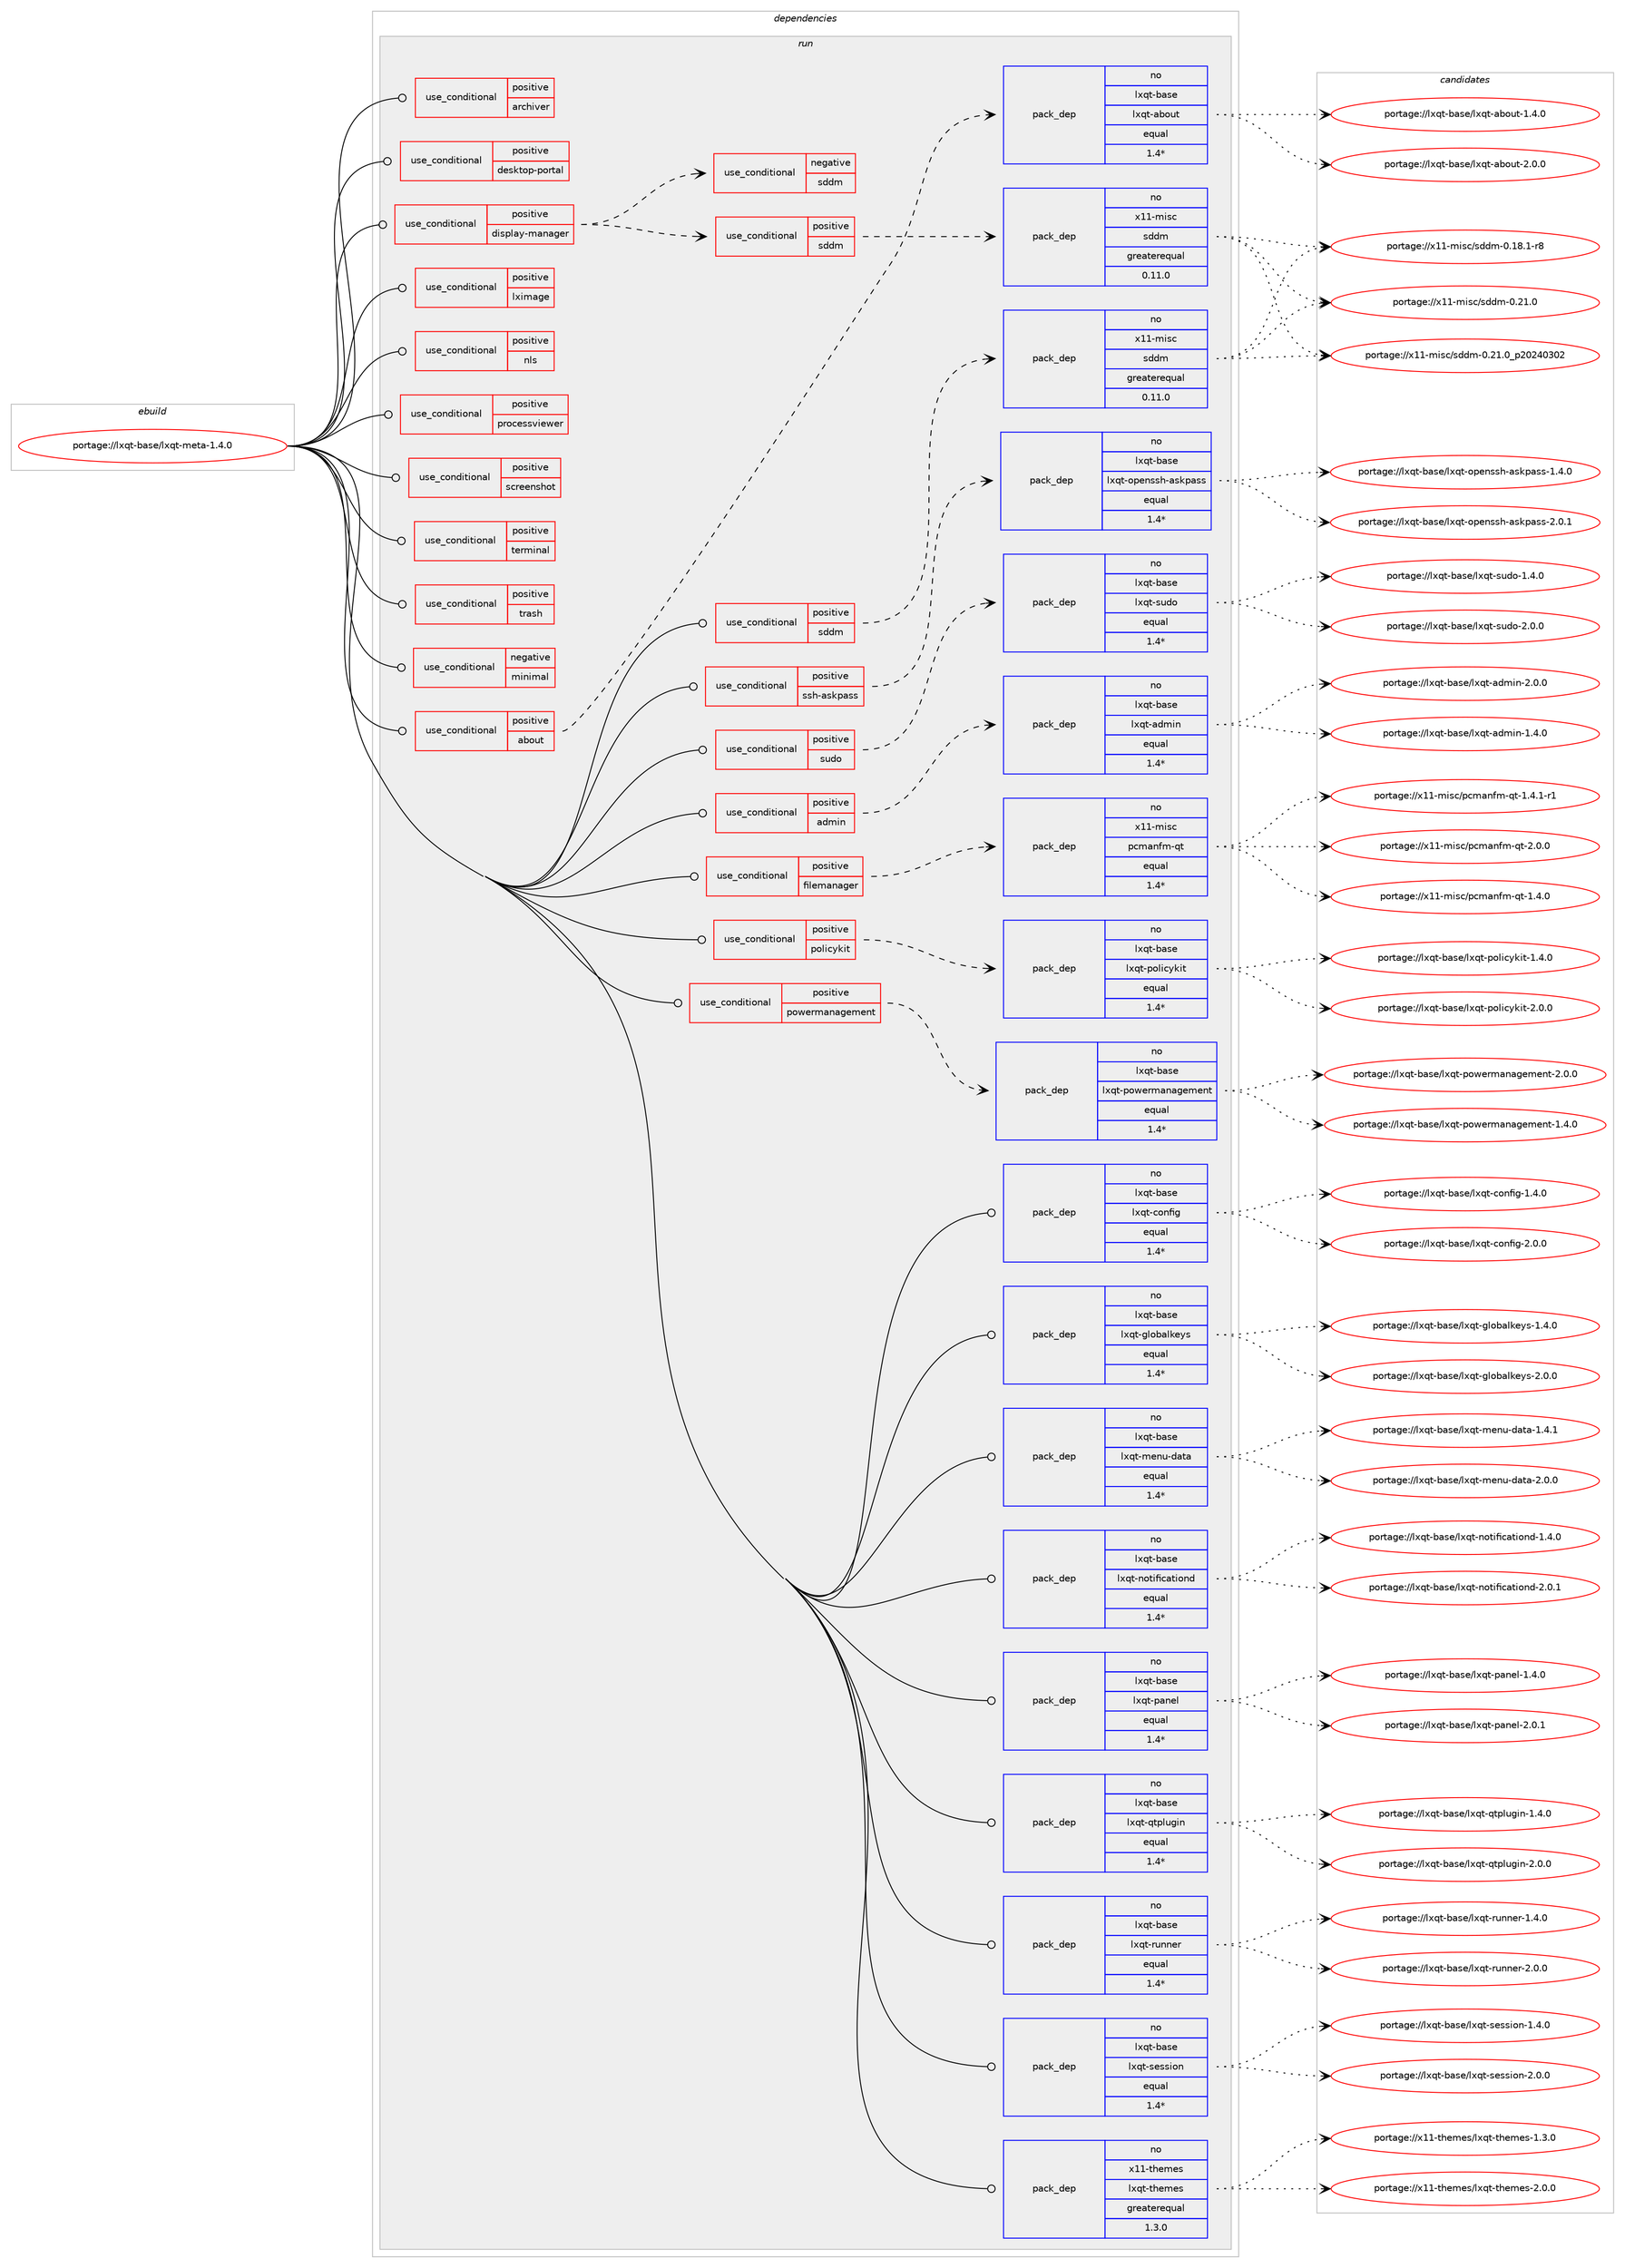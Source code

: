 digraph prolog {

# *************
# Graph options
# *************

newrank=true;
concentrate=true;
compound=true;
graph [rankdir=LR,fontname=Helvetica,fontsize=10,ranksep=1.5];#, ranksep=2.5, nodesep=0.2];
edge  [arrowhead=vee];
node  [fontname=Helvetica,fontsize=10];

# **********
# The ebuild
# **********

subgraph cluster_leftcol {
color=gray;
rank=same;
label=<<i>ebuild</i>>;
id [label="portage://lxqt-base/lxqt-meta-1.4.0", color=red, width=4, href="../lxqt-base/lxqt-meta-1.4.0.svg"];
}

# ****************
# The dependencies
# ****************

subgraph cluster_midcol {
color=gray;
label=<<i>dependencies</i>>;
subgraph cluster_compile {
fillcolor="#eeeeee";
style=filled;
label=<<i>compile</i>>;
}
subgraph cluster_compileandrun {
fillcolor="#eeeeee";
style=filled;
label=<<i>compile and run</i>>;
}
subgraph cluster_run {
fillcolor="#eeeeee";
style=filled;
label=<<i>run</i>>;
subgraph cond67218 {
dependency143971 [label=<<TABLE BORDER="0" CELLBORDER="1" CELLSPACING="0" CELLPADDING="4"><TR><TD ROWSPAN="3" CELLPADDING="10">use_conditional</TD></TR><TR><TD>negative</TD></TR><TR><TD>minimal</TD></TR></TABLE>>, shape=none, color=red];
# *** BEGIN UNKNOWN DEPENDENCY TYPE (TODO) ***
# dependency143971 -> package_dependency(portage://lxqt-base/lxqt-meta-1.4.0,run,no,x11-wm,openbox,none,[,,],[],[])
# *** END UNKNOWN DEPENDENCY TYPE (TODO) ***

# *** BEGIN UNKNOWN DEPENDENCY TYPE (TODO) ***
# dependency143971 -> package_dependency(portage://lxqt-base/lxqt-meta-1.4.0,run,no,x11-misc,obconf-qt,none,[,,],[],[])
# *** END UNKNOWN DEPENDENCY TYPE (TODO) ***

}
id:e -> dependency143971:w [weight=20,style="solid",arrowhead="odot"];
subgraph cond67219 {
dependency143972 [label=<<TABLE BORDER="0" CELLBORDER="1" CELLSPACING="0" CELLPADDING="4"><TR><TD ROWSPAN="3" CELLPADDING="10">use_conditional</TD></TR><TR><TD>positive</TD></TR><TR><TD>about</TD></TR></TABLE>>, shape=none, color=red];
subgraph pack74581 {
dependency143973 [label=<<TABLE BORDER="0" CELLBORDER="1" CELLSPACING="0" CELLPADDING="4" WIDTH="220"><TR><TD ROWSPAN="6" CELLPADDING="30">pack_dep</TD></TR><TR><TD WIDTH="110">no</TD></TR><TR><TD>lxqt-base</TD></TR><TR><TD>lxqt-about</TD></TR><TR><TD>equal</TD></TR><TR><TD>1.4*</TD></TR></TABLE>>, shape=none, color=blue];
}
dependency143972:e -> dependency143973:w [weight=20,style="dashed",arrowhead="vee"];
}
id:e -> dependency143972:w [weight=20,style="solid",arrowhead="odot"];
subgraph cond67220 {
dependency143974 [label=<<TABLE BORDER="0" CELLBORDER="1" CELLSPACING="0" CELLPADDING="4"><TR><TD ROWSPAN="3" CELLPADDING="10">use_conditional</TD></TR><TR><TD>positive</TD></TR><TR><TD>admin</TD></TR></TABLE>>, shape=none, color=red];
subgraph pack74582 {
dependency143975 [label=<<TABLE BORDER="0" CELLBORDER="1" CELLSPACING="0" CELLPADDING="4" WIDTH="220"><TR><TD ROWSPAN="6" CELLPADDING="30">pack_dep</TD></TR><TR><TD WIDTH="110">no</TD></TR><TR><TD>lxqt-base</TD></TR><TR><TD>lxqt-admin</TD></TR><TR><TD>equal</TD></TR><TR><TD>1.4*</TD></TR></TABLE>>, shape=none, color=blue];
}
dependency143974:e -> dependency143975:w [weight=20,style="dashed",arrowhead="vee"];
}
id:e -> dependency143974:w [weight=20,style="solid",arrowhead="odot"];
subgraph cond67221 {
dependency143976 [label=<<TABLE BORDER="0" CELLBORDER="1" CELLSPACING="0" CELLPADDING="4"><TR><TD ROWSPAN="3" CELLPADDING="10">use_conditional</TD></TR><TR><TD>positive</TD></TR><TR><TD>archiver</TD></TR></TABLE>>, shape=none, color=red];
# *** BEGIN UNKNOWN DEPENDENCY TYPE (TODO) ***
# dependency143976 -> package_dependency(portage://lxqt-base/lxqt-meta-1.4.0,run,no,app-arch,lxqt-archiver,none,[,,],[],[])
# *** END UNKNOWN DEPENDENCY TYPE (TODO) ***

}
id:e -> dependency143976:w [weight=20,style="solid",arrowhead="odot"];
subgraph cond67222 {
dependency143977 [label=<<TABLE BORDER="0" CELLBORDER="1" CELLSPACING="0" CELLPADDING="4"><TR><TD ROWSPAN="3" CELLPADDING="10">use_conditional</TD></TR><TR><TD>positive</TD></TR><TR><TD>desktop-portal</TD></TR></TABLE>>, shape=none, color=red];
# *** BEGIN UNKNOWN DEPENDENCY TYPE (TODO) ***
# dependency143977 -> package_dependency(portage://lxqt-base/lxqt-meta-1.4.0,run,no,gui-libs,xdg-desktop-portal-lxqt,none,[,,],[],[])
# *** END UNKNOWN DEPENDENCY TYPE (TODO) ***

}
id:e -> dependency143977:w [weight=20,style="solid",arrowhead="odot"];
subgraph cond67223 {
dependency143978 [label=<<TABLE BORDER="0" CELLBORDER="1" CELLSPACING="0" CELLPADDING="4"><TR><TD ROWSPAN="3" CELLPADDING="10">use_conditional</TD></TR><TR><TD>positive</TD></TR><TR><TD>display-manager</TD></TR></TABLE>>, shape=none, color=red];
subgraph cond67224 {
dependency143979 [label=<<TABLE BORDER="0" CELLBORDER="1" CELLSPACING="0" CELLPADDING="4"><TR><TD ROWSPAN="3" CELLPADDING="10">use_conditional</TD></TR><TR><TD>positive</TD></TR><TR><TD>sddm</TD></TR></TABLE>>, shape=none, color=red];
subgraph pack74583 {
dependency143980 [label=<<TABLE BORDER="0" CELLBORDER="1" CELLSPACING="0" CELLPADDING="4" WIDTH="220"><TR><TD ROWSPAN="6" CELLPADDING="30">pack_dep</TD></TR><TR><TD WIDTH="110">no</TD></TR><TR><TD>x11-misc</TD></TR><TR><TD>sddm</TD></TR><TR><TD>greaterequal</TD></TR><TR><TD>0.11.0</TD></TR></TABLE>>, shape=none, color=blue];
}
dependency143979:e -> dependency143980:w [weight=20,style="dashed",arrowhead="vee"];
}
dependency143978:e -> dependency143979:w [weight=20,style="dashed",arrowhead="vee"];
subgraph cond67225 {
dependency143981 [label=<<TABLE BORDER="0" CELLBORDER="1" CELLSPACING="0" CELLPADDING="4"><TR><TD ROWSPAN="3" CELLPADDING="10">use_conditional</TD></TR><TR><TD>negative</TD></TR><TR><TD>sddm</TD></TR></TABLE>>, shape=none, color=red];
# *** BEGIN UNKNOWN DEPENDENCY TYPE (TODO) ***
# dependency143981 -> package_dependency(portage://lxqt-base/lxqt-meta-1.4.0,run,no,x11-misc,lightdm,none,[,,],[],[])
# *** END UNKNOWN DEPENDENCY TYPE (TODO) ***

}
dependency143978:e -> dependency143981:w [weight=20,style="dashed",arrowhead="vee"];
}
id:e -> dependency143978:w [weight=20,style="solid",arrowhead="odot"];
subgraph cond67226 {
dependency143982 [label=<<TABLE BORDER="0" CELLBORDER="1" CELLSPACING="0" CELLPADDING="4"><TR><TD ROWSPAN="3" CELLPADDING="10">use_conditional</TD></TR><TR><TD>positive</TD></TR><TR><TD>filemanager</TD></TR></TABLE>>, shape=none, color=red];
subgraph pack74584 {
dependency143983 [label=<<TABLE BORDER="0" CELLBORDER="1" CELLSPACING="0" CELLPADDING="4" WIDTH="220"><TR><TD ROWSPAN="6" CELLPADDING="30">pack_dep</TD></TR><TR><TD WIDTH="110">no</TD></TR><TR><TD>x11-misc</TD></TR><TR><TD>pcmanfm-qt</TD></TR><TR><TD>equal</TD></TR><TR><TD>1.4*</TD></TR></TABLE>>, shape=none, color=blue];
}
dependency143982:e -> dependency143983:w [weight=20,style="dashed",arrowhead="vee"];
}
id:e -> dependency143982:w [weight=20,style="solid",arrowhead="odot"];
subgraph cond67227 {
dependency143984 [label=<<TABLE BORDER="0" CELLBORDER="1" CELLSPACING="0" CELLPADDING="4"><TR><TD ROWSPAN="3" CELLPADDING="10">use_conditional</TD></TR><TR><TD>positive</TD></TR><TR><TD>lximage</TD></TR></TABLE>>, shape=none, color=red];
# *** BEGIN UNKNOWN DEPENDENCY TYPE (TODO) ***
# dependency143984 -> package_dependency(portage://lxqt-base/lxqt-meta-1.4.0,run,no,media-gfx,lximage-qt,none,[,,],[],[])
# *** END UNKNOWN DEPENDENCY TYPE (TODO) ***

}
id:e -> dependency143984:w [weight=20,style="solid",arrowhead="odot"];
subgraph cond67228 {
dependency143985 [label=<<TABLE BORDER="0" CELLBORDER="1" CELLSPACING="0" CELLPADDING="4"><TR><TD ROWSPAN="3" CELLPADDING="10">use_conditional</TD></TR><TR><TD>positive</TD></TR><TR><TD>nls</TD></TR></TABLE>>, shape=none, color=red];
# *** BEGIN UNKNOWN DEPENDENCY TYPE (TODO) ***
# dependency143985 -> package_dependency(portage://lxqt-base/lxqt-meta-1.4.0,run,no,dev-qt,qttranslations,none,[,,],[slot(5)],[])
# *** END UNKNOWN DEPENDENCY TYPE (TODO) ***

}
id:e -> dependency143985:w [weight=20,style="solid",arrowhead="odot"];
subgraph cond67229 {
dependency143986 [label=<<TABLE BORDER="0" CELLBORDER="1" CELLSPACING="0" CELLPADDING="4"><TR><TD ROWSPAN="3" CELLPADDING="10">use_conditional</TD></TR><TR><TD>positive</TD></TR><TR><TD>policykit</TD></TR></TABLE>>, shape=none, color=red];
subgraph pack74585 {
dependency143987 [label=<<TABLE BORDER="0" CELLBORDER="1" CELLSPACING="0" CELLPADDING="4" WIDTH="220"><TR><TD ROWSPAN="6" CELLPADDING="30">pack_dep</TD></TR><TR><TD WIDTH="110">no</TD></TR><TR><TD>lxqt-base</TD></TR><TR><TD>lxqt-policykit</TD></TR><TR><TD>equal</TD></TR><TR><TD>1.4*</TD></TR></TABLE>>, shape=none, color=blue];
}
dependency143986:e -> dependency143987:w [weight=20,style="dashed",arrowhead="vee"];
}
id:e -> dependency143986:w [weight=20,style="solid",arrowhead="odot"];
subgraph cond67230 {
dependency143988 [label=<<TABLE BORDER="0" CELLBORDER="1" CELLSPACING="0" CELLPADDING="4"><TR><TD ROWSPAN="3" CELLPADDING="10">use_conditional</TD></TR><TR><TD>positive</TD></TR><TR><TD>powermanagement</TD></TR></TABLE>>, shape=none, color=red];
subgraph pack74586 {
dependency143989 [label=<<TABLE BORDER="0" CELLBORDER="1" CELLSPACING="0" CELLPADDING="4" WIDTH="220"><TR><TD ROWSPAN="6" CELLPADDING="30">pack_dep</TD></TR><TR><TD WIDTH="110">no</TD></TR><TR><TD>lxqt-base</TD></TR><TR><TD>lxqt-powermanagement</TD></TR><TR><TD>equal</TD></TR><TR><TD>1.4*</TD></TR></TABLE>>, shape=none, color=blue];
}
dependency143988:e -> dependency143989:w [weight=20,style="dashed",arrowhead="vee"];
}
id:e -> dependency143988:w [weight=20,style="solid",arrowhead="odot"];
subgraph cond67231 {
dependency143990 [label=<<TABLE BORDER="0" CELLBORDER="1" CELLSPACING="0" CELLPADDING="4"><TR><TD ROWSPAN="3" CELLPADDING="10">use_conditional</TD></TR><TR><TD>positive</TD></TR><TR><TD>processviewer</TD></TR></TABLE>>, shape=none, color=red];
# *** BEGIN UNKNOWN DEPENDENCY TYPE (TODO) ***
# dependency143990 -> package_dependency(portage://lxqt-base/lxqt-meta-1.4.0,run,no,x11-misc,qps,none,[,,],[slot(0)],[])
# *** END UNKNOWN DEPENDENCY TYPE (TODO) ***

}
id:e -> dependency143990:w [weight=20,style="solid",arrowhead="odot"];
subgraph cond67232 {
dependency143991 [label=<<TABLE BORDER="0" CELLBORDER="1" CELLSPACING="0" CELLPADDING="4"><TR><TD ROWSPAN="3" CELLPADDING="10">use_conditional</TD></TR><TR><TD>positive</TD></TR><TR><TD>screenshot</TD></TR></TABLE>>, shape=none, color=red];
# *** BEGIN UNKNOWN DEPENDENCY TYPE (TODO) ***
# dependency143991 -> package_dependency(portage://lxqt-base/lxqt-meta-1.4.0,run,no,x11-misc,screengrab,none,[,,],[slot(0)],[])
# *** END UNKNOWN DEPENDENCY TYPE (TODO) ***

}
id:e -> dependency143991:w [weight=20,style="solid",arrowhead="odot"];
subgraph cond67233 {
dependency143992 [label=<<TABLE BORDER="0" CELLBORDER="1" CELLSPACING="0" CELLPADDING="4"><TR><TD ROWSPAN="3" CELLPADDING="10">use_conditional</TD></TR><TR><TD>positive</TD></TR><TR><TD>sddm</TD></TR></TABLE>>, shape=none, color=red];
subgraph pack74587 {
dependency143993 [label=<<TABLE BORDER="0" CELLBORDER="1" CELLSPACING="0" CELLPADDING="4" WIDTH="220"><TR><TD ROWSPAN="6" CELLPADDING="30">pack_dep</TD></TR><TR><TD WIDTH="110">no</TD></TR><TR><TD>x11-misc</TD></TR><TR><TD>sddm</TD></TR><TR><TD>greaterequal</TD></TR><TR><TD>0.11.0</TD></TR></TABLE>>, shape=none, color=blue];
}
dependency143992:e -> dependency143993:w [weight=20,style="dashed",arrowhead="vee"];
}
id:e -> dependency143992:w [weight=20,style="solid",arrowhead="odot"];
subgraph cond67234 {
dependency143994 [label=<<TABLE BORDER="0" CELLBORDER="1" CELLSPACING="0" CELLPADDING="4"><TR><TD ROWSPAN="3" CELLPADDING="10">use_conditional</TD></TR><TR><TD>positive</TD></TR><TR><TD>ssh-askpass</TD></TR></TABLE>>, shape=none, color=red];
subgraph pack74588 {
dependency143995 [label=<<TABLE BORDER="0" CELLBORDER="1" CELLSPACING="0" CELLPADDING="4" WIDTH="220"><TR><TD ROWSPAN="6" CELLPADDING="30">pack_dep</TD></TR><TR><TD WIDTH="110">no</TD></TR><TR><TD>lxqt-base</TD></TR><TR><TD>lxqt-openssh-askpass</TD></TR><TR><TD>equal</TD></TR><TR><TD>1.4*</TD></TR></TABLE>>, shape=none, color=blue];
}
dependency143994:e -> dependency143995:w [weight=20,style="dashed",arrowhead="vee"];
}
id:e -> dependency143994:w [weight=20,style="solid",arrowhead="odot"];
subgraph cond67235 {
dependency143996 [label=<<TABLE BORDER="0" CELLBORDER="1" CELLSPACING="0" CELLPADDING="4"><TR><TD ROWSPAN="3" CELLPADDING="10">use_conditional</TD></TR><TR><TD>positive</TD></TR><TR><TD>sudo</TD></TR></TABLE>>, shape=none, color=red];
subgraph pack74589 {
dependency143997 [label=<<TABLE BORDER="0" CELLBORDER="1" CELLSPACING="0" CELLPADDING="4" WIDTH="220"><TR><TD ROWSPAN="6" CELLPADDING="30">pack_dep</TD></TR><TR><TD WIDTH="110">no</TD></TR><TR><TD>lxqt-base</TD></TR><TR><TD>lxqt-sudo</TD></TR><TR><TD>equal</TD></TR><TR><TD>1.4*</TD></TR></TABLE>>, shape=none, color=blue];
}
dependency143996:e -> dependency143997:w [weight=20,style="dashed",arrowhead="vee"];
}
id:e -> dependency143996:w [weight=20,style="solid",arrowhead="odot"];
subgraph cond67236 {
dependency143998 [label=<<TABLE BORDER="0" CELLBORDER="1" CELLSPACING="0" CELLPADDING="4"><TR><TD ROWSPAN="3" CELLPADDING="10">use_conditional</TD></TR><TR><TD>positive</TD></TR><TR><TD>terminal</TD></TR></TABLE>>, shape=none, color=red];
# *** BEGIN UNKNOWN DEPENDENCY TYPE (TODO) ***
# dependency143998 -> package_dependency(portage://lxqt-base/lxqt-meta-1.4.0,run,no,x11-terms,qterminal,none,[,,],[slot(0)],[])
# *** END UNKNOWN DEPENDENCY TYPE (TODO) ***

}
id:e -> dependency143998:w [weight=20,style="solid",arrowhead="odot"];
subgraph cond67237 {
dependency143999 [label=<<TABLE BORDER="0" CELLBORDER="1" CELLSPACING="0" CELLPADDING="4"><TR><TD ROWSPAN="3" CELLPADDING="10">use_conditional</TD></TR><TR><TD>positive</TD></TR><TR><TD>trash</TD></TR></TABLE>>, shape=none, color=red];
# *** BEGIN UNKNOWN DEPENDENCY TYPE (TODO) ***
# dependency143999 -> package_dependency(portage://lxqt-base/lxqt-meta-1.4.0,run,no,gnome-base,gvfs,none,[,,],[],[])
# *** END UNKNOWN DEPENDENCY TYPE (TODO) ***

}
id:e -> dependency143999:w [weight=20,style="solid",arrowhead="odot"];
# *** BEGIN UNKNOWN DEPENDENCY TYPE (TODO) ***
# id -> package_dependency(portage://lxqt-base/lxqt-meta-1.4.0,run,no,kde-frameworks,oxygen-icons,none,[,,],[],[])
# *** END UNKNOWN DEPENDENCY TYPE (TODO) ***

subgraph pack74590 {
dependency144000 [label=<<TABLE BORDER="0" CELLBORDER="1" CELLSPACING="0" CELLPADDING="4" WIDTH="220"><TR><TD ROWSPAN="6" CELLPADDING="30">pack_dep</TD></TR><TR><TD WIDTH="110">no</TD></TR><TR><TD>lxqt-base</TD></TR><TR><TD>lxqt-config</TD></TR><TR><TD>equal</TD></TR><TR><TD>1.4*</TD></TR></TABLE>>, shape=none, color=blue];
}
id:e -> dependency144000:w [weight=20,style="solid",arrowhead="odot"];
subgraph pack74591 {
dependency144001 [label=<<TABLE BORDER="0" CELLBORDER="1" CELLSPACING="0" CELLPADDING="4" WIDTH="220"><TR><TD ROWSPAN="6" CELLPADDING="30">pack_dep</TD></TR><TR><TD WIDTH="110">no</TD></TR><TR><TD>lxqt-base</TD></TR><TR><TD>lxqt-globalkeys</TD></TR><TR><TD>equal</TD></TR><TR><TD>1.4*</TD></TR></TABLE>>, shape=none, color=blue];
}
id:e -> dependency144001:w [weight=20,style="solid",arrowhead="odot"];
subgraph pack74592 {
dependency144002 [label=<<TABLE BORDER="0" CELLBORDER="1" CELLSPACING="0" CELLPADDING="4" WIDTH="220"><TR><TD ROWSPAN="6" CELLPADDING="30">pack_dep</TD></TR><TR><TD WIDTH="110">no</TD></TR><TR><TD>lxqt-base</TD></TR><TR><TD>lxqt-menu-data</TD></TR><TR><TD>equal</TD></TR><TR><TD>1.4*</TD></TR></TABLE>>, shape=none, color=blue];
}
id:e -> dependency144002:w [weight=20,style="solid",arrowhead="odot"];
subgraph pack74593 {
dependency144003 [label=<<TABLE BORDER="0" CELLBORDER="1" CELLSPACING="0" CELLPADDING="4" WIDTH="220"><TR><TD ROWSPAN="6" CELLPADDING="30">pack_dep</TD></TR><TR><TD WIDTH="110">no</TD></TR><TR><TD>lxqt-base</TD></TR><TR><TD>lxqt-notificationd</TD></TR><TR><TD>equal</TD></TR><TR><TD>1.4*</TD></TR></TABLE>>, shape=none, color=blue];
}
id:e -> dependency144003:w [weight=20,style="solid",arrowhead="odot"];
subgraph pack74594 {
dependency144004 [label=<<TABLE BORDER="0" CELLBORDER="1" CELLSPACING="0" CELLPADDING="4" WIDTH="220"><TR><TD ROWSPAN="6" CELLPADDING="30">pack_dep</TD></TR><TR><TD WIDTH="110">no</TD></TR><TR><TD>lxqt-base</TD></TR><TR><TD>lxqt-panel</TD></TR><TR><TD>equal</TD></TR><TR><TD>1.4*</TD></TR></TABLE>>, shape=none, color=blue];
}
id:e -> dependency144004:w [weight=20,style="solid",arrowhead="odot"];
subgraph pack74595 {
dependency144005 [label=<<TABLE BORDER="0" CELLBORDER="1" CELLSPACING="0" CELLPADDING="4" WIDTH="220"><TR><TD ROWSPAN="6" CELLPADDING="30">pack_dep</TD></TR><TR><TD WIDTH="110">no</TD></TR><TR><TD>lxqt-base</TD></TR><TR><TD>lxqt-qtplugin</TD></TR><TR><TD>equal</TD></TR><TR><TD>1.4*</TD></TR></TABLE>>, shape=none, color=blue];
}
id:e -> dependency144005:w [weight=20,style="solid",arrowhead="odot"];
subgraph pack74596 {
dependency144006 [label=<<TABLE BORDER="0" CELLBORDER="1" CELLSPACING="0" CELLPADDING="4" WIDTH="220"><TR><TD ROWSPAN="6" CELLPADDING="30">pack_dep</TD></TR><TR><TD WIDTH="110">no</TD></TR><TR><TD>lxqt-base</TD></TR><TR><TD>lxqt-runner</TD></TR><TR><TD>equal</TD></TR><TR><TD>1.4*</TD></TR></TABLE>>, shape=none, color=blue];
}
id:e -> dependency144006:w [weight=20,style="solid",arrowhead="odot"];
subgraph pack74597 {
dependency144007 [label=<<TABLE BORDER="0" CELLBORDER="1" CELLSPACING="0" CELLPADDING="4" WIDTH="220"><TR><TD ROWSPAN="6" CELLPADDING="30">pack_dep</TD></TR><TR><TD WIDTH="110">no</TD></TR><TR><TD>lxqt-base</TD></TR><TR><TD>lxqt-session</TD></TR><TR><TD>equal</TD></TR><TR><TD>1.4*</TD></TR></TABLE>>, shape=none, color=blue];
}
id:e -> dependency144007:w [weight=20,style="solid",arrowhead="odot"];
# *** BEGIN UNKNOWN DEPENDENCY TYPE (TODO) ***
# id -> package_dependency(portage://lxqt-base/lxqt-meta-1.4.0,run,no,virtual,ttf-fonts,none,[,,],[],[])
# *** END UNKNOWN DEPENDENCY TYPE (TODO) ***

# *** BEGIN UNKNOWN DEPENDENCY TYPE (TODO) ***
# id -> package_dependency(portage://lxqt-base/lxqt-meta-1.4.0,run,no,x11-terms,xterm,none,[,,],[],[])
# *** END UNKNOWN DEPENDENCY TYPE (TODO) ***

subgraph pack74598 {
dependency144008 [label=<<TABLE BORDER="0" CELLBORDER="1" CELLSPACING="0" CELLPADDING="4" WIDTH="220"><TR><TD ROWSPAN="6" CELLPADDING="30">pack_dep</TD></TR><TR><TD WIDTH="110">no</TD></TR><TR><TD>x11-themes</TD></TR><TR><TD>lxqt-themes</TD></TR><TR><TD>greaterequal</TD></TR><TR><TD>1.3.0</TD></TR></TABLE>>, shape=none, color=blue];
}
id:e -> dependency144008:w [weight=20,style="solid",arrowhead="odot"];
}
}

# **************
# The candidates
# **************

subgraph cluster_choices {
rank=same;
color=gray;
label=<<i>candidates</i>>;

subgraph choice74581 {
color=black;
nodesep=1;
choice10812011311645989711510147108120113116459798111117116454946524648 [label="portage://lxqt-base/lxqt-about-1.4.0", color=red, width=4,href="../lxqt-base/lxqt-about-1.4.0.svg"];
choice10812011311645989711510147108120113116459798111117116455046484648 [label="portage://lxqt-base/lxqt-about-2.0.0", color=red, width=4,href="../lxqt-base/lxqt-about-2.0.0.svg"];
dependency143973:e -> choice10812011311645989711510147108120113116459798111117116454946524648:w [style=dotted,weight="100"];
dependency143973:e -> choice10812011311645989711510147108120113116459798111117116455046484648:w [style=dotted,weight="100"];
}
subgraph choice74582 {
color=black;
nodesep=1;
choice108120113116459897115101471081201131164597100109105110454946524648 [label="portage://lxqt-base/lxqt-admin-1.4.0", color=red, width=4,href="../lxqt-base/lxqt-admin-1.4.0.svg"];
choice108120113116459897115101471081201131164597100109105110455046484648 [label="portage://lxqt-base/lxqt-admin-2.0.0", color=red, width=4,href="../lxqt-base/lxqt-admin-2.0.0.svg"];
dependency143975:e -> choice108120113116459897115101471081201131164597100109105110454946524648:w [style=dotted,weight="100"];
dependency143975:e -> choice108120113116459897115101471081201131164597100109105110455046484648:w [style=dotted,weight="100"];
}
subgraph choice74583 {
color=black;
nodesep=1;
choice1204949451091051159947115100100109454846495646494511456 [label="portage://x11-misc/sddm-0.18.1-r8", color=red, width=4,href="../x11-misc/sddm-0.18.1-r8.svg"];
choice120494945109105115994711510010010945484650494648 [label="portage://x11-misc/sddm-0.21.0", color=red, width=4,href="../x11-misc/sddm-0.21.0.svg"];
choice120494945109105115994711510010010945484650494648951125048505248514850 [label="portage://x11-misc/sddm-0.21.0_p20240302", color=red, width=4,href="../x11-misc/sddm-0.21.0_p20240302.svg"];
dependency143980:e -> choice1204949451091051159947115100100109454846495646494511456:w [style=dotted,weight="100"];
dependency143980:e -> choice120494945109105115994711510010010945484650494648:w [style=dotted,weight="100"];
dependency143980:e -> choice120494945109105115994711510010010945484650494648951125048505248514850:w [style=dotted,weight="100"];
}
subgraph choice74584 {
color=black;
nodesep=1;
choice1204949451091051159947112991099711010210945113116454946524648 [label="portage://x11-misc/pcmanfm-qt-1.4.0", color=red, width=4,href="../x11-misc/pcmanfm-qt-1.4.0.svg"];
choice12049494510910511599471129910997110102109451131164549465246494511449 [label="portage://x11-misc/pcmanfm-qt-1.4.1-r1", color=red, width=4,href="../x11-misc/pcmanfm-qt-1.4.1-r1.svg"];
choice1204949451091051159947112991099711010210945113116455046484648 [label="portage://x11-misc/pcmanfm-qt-2.0.0", color=red, width=4,href="../x11-misc/pcmanfm-qt-2.0.0.svg"];
dependency143983:e -> choice1204949451091051159947112991099711010210945113116454946524648:w [style=dotted,weight="100"];
dependency143983:e -> choice12049494510910511599471129910997110102109451131164549465246494511449:w [style=dotted,weight="100"];
dependency143983:e -> choice1204949451091051159947112991099711010210945113116455046484648:w [style=dotted,weight="100"];
}
subgraph choice74585 {
color=black;
nodesep=1;
choice108120113116459897115101471081201131164511211110810599121107105116454946524648 [label="portage://lxqt-base/lxqt-policykit-1.4.0", color=red, width=4,href="../lxqt-base/lxqt-policykit-1.4.0.svg"];
choice108120113116459897115101471081201131164511211110810599121107105116455046484648 [label="portage://lxqt-base/lxqt-policykit-2.0.0", color=red, width=4,href="../lxqt-base/lxqt-policykit-2.0.0.svg"];
dependency143987:e -> choice108120113116459897115101471081201131164511211110810599121107105116454946524648:w [style=dotted,weight="100"];
dependency143987:e -> choice108120113116459897115101471081201131164511211110810599121107105116455046484648:w [style=dotted,weight="100"];
}
subgraph choice74586 {
color=black;
nodesep=1;
choice10812011311645989711510147108120113116451121111191011141099711097103101109101110116454946524648 [label="portage://lxqt-base/lxqt-powermanagement-1.4.0", color=red, width=4,href="../lxqt-base/lxqt-powermanagement-1.4.0.svg"];
choice10812011311645989711510147108120113116451121111191011141099711097103101109101110116455046484648 [label="portage://lxqt-base/lxqt-powermanagement-2.0.0", color=red, width=4,href="../lxqt-base/lxqt-powermanagement-2.0.0.svg"];
dependency143989:e -> choice10812011311645989711510147108120113116451121111191011141099711097103101109101110116454946524648:w [style=dotted,weight="100"];
dependency143989:e -> choice10812011311645989711510147108120113116451121111191011141099711097103101109101110116455046484648:w [style=dotted,weight="100"];
}
subgraph choice74587 {
color=black;
nodesep=1;
choice1204949451091051159947115100100109454846495646494511456 [label="portage://x11-misc/sddm-0.18.1-r8", color=red, width=4,href="../x11-misc/sddm-0.18.1-r8.svg"];
choice120494945109105115994711510010010945484650494648 [label="portage://x11-misc/sddm-0.21.0", color=red, width=4,href="../x11-misc/sddm-0.21.0.svg"];
choice120494945109105115994711510010010945484650494648951125048505248514850 [label="portage://x11-misc/sddm-0.21.0_p20240302", color=red, width=4,href="../x11-misc/sddm-0.21.0_p20240302.svg"];
dependency143993:e -> choice1204949451091051159947115100100109454846495646494511456:w [style=dotted,weight="100"];
dependency143993:e -> choice120494945109105115994711510010010945484650494648:w [style=dotted,weight="100"];
dependency143993:e -> choice120494945109105115994711510010010945484650494648951125048505248514850:w [style=dotted,weight="100"];
}
subgraph choice74588 {
color=black;
nodesep=1;
choice1081201131164598971151014710812011311645111112101110115115104459711510711297115115454946524648 [label="portage://lxqt-base/lxqt-openssh-askpass-1.4.0", color=red, width=4,href="../lxqt-base/lxqt-openssh-askpass-1.4.0.svg"];
choice1081201131164598971151014710812011311645111112101110115115104459711510711297115115455046484649 [label="portage://lxqt-base/lxqt-openssh-askpass-2.0.1", color=red, width=4,href="../lxqt-base/lxqt-openssh-askpass-2.0.1.svg"];
dependency143995:e -> choice1081201131164598971151014710812011311645111112101110115115104459711510711297115115454946524648:w [style=dotted,weight="100"];
dependency143995:e -> choice1081201131164598971151014710812011311645111112101110115115104459711510711297115115455046484649:w [style=dotted,weight="100"];
}
subgraph choice74589 {
color=black;
nodesep=1;
choice1081201131164598971151014710812011311645115117100111454946524648 [label="portage://lxqt-base/lxqt-sudo-1.4.0", color=red, width=4,href="../lxqt-base/lxqt-sudo-1.4.0.svg"];
choice1081201131164598971151014710812011311645115117100111455046484648 [label="portage://lxqt-base/lxqt-sudo-2.0.0", color=red, width=4,href="../lxqt-base/lxqt-sudo-2.0.0.svg"];
dependency143997:e -> choice1081201131164598971151014710812011311645115117100111454946524648:w [style=dotted,weight="100"];
dependency143997:e -> choice1081201131164598971151014710812011311645115117100111455046484648:w [style=dotted,weight="100"];
}
subgraph choice74590 {
color=black;
nodesep=1;
choice108120113116459897115101471081201131164599111110102105103454946524648 [label="portage://lxqt-base/lxqt-config-1.4.0", color=red, width=4,href="../lxqt-base/lxqt-config-1.4.0.svg"];
choice108120113116459897115101471081201131164599111110102105103455046484648 [label="portage://lxqt-base/lxqt-config-2.0.0", color=red, width=4,href="../lxqt-base/lxqt-config-2.0.0.svg"];
dependency144000:e -> choice108120113116459897115101471081201131164599111110102105103454946524648:w [style=dotted,weight="100"];
dependency144000:e -> choice108120113116459897115101471081201131164599111110102105103455046484648:w [style=dotted,weight="100"];
}
subgraph choice74591 {
color=black;
nodesep=1;
choice10812011311645989711510147108120113116451031081119897108107101121115454946524648 [label="portage://lxqt-base/lxqt-globalkeys-1.4.0", color=red, width=4,href="../lxqt-base/lxqt-globalkeys-1.4.0.svg"];
choice10812011311645989711510147108120113116451031081119897108107101121115455046484648 [label="portage://lxqt-base/lxqt-globalkeys-2.0.0", color=red, width=4,href="../lxqt-base/lxqt-globalkeys-2.0.0.svg"];
dependency144001:e -> choice10812011311645989711510147108120113116451031081119897108107101121115454946524648:w [style=dotted,weight="100"];
dependency144001:e -> choice10812011311645989711510147108120113116451031081119897108107101121115455046484648:w [style=dotted,weight="100"];
}
subgraph choice74592 {
color=black;
nodesep=1;
choice1081201131164598971151014710812011311645109101110117451009711697454946524649 [label="portage://lxqt-base/lxqt-menu-data-1.4.1", color=red, width=4,href="../lxqt-base/lxqt-menu-data-1.4.1.svg"];
choice1081201131164598971151014710812011311645109101110117451009711697455046484648 [label="portage://lxqt-base/lxqt-menu-data-2.0.0", color=red, width=4,href="../lxqt-base/lxqt-menu-data-2.0.0.svg"];
dependency144002:e -> choice1081201131164598971151014710812011311645109101110117451009711697454946524649:w [style=dotted,weight="100"];
dependency144002:e -> choice1081201131164598971151014710812011311645109101110117451009711697455046484648:w [style=dotted,weight="100"];
}
subgraph choice74593 {
color=black;
nodesep=1;
choice10812011311645989711510147108120113116451101111161051021059997116105111110100454946524648 [label="portage://lxqt-base/lxqt-notificationd-1.4.0", color=red, width=4,href="../lxqt-base/lxqt-notificationd-1.4.0.svg"];
choice10812011311645989711510147108120113116451101111161051021059997116105111110100455046484649 [label="portage://lxqt-base/lxqt-notificationd-2.0.1", color=red, width=4,href="../lxqt-base/lxqt-notificationd-2.0.1.svg"];
dependency144003:e -> choice10812011311645989711510147108120113116451101111161051021059997116105111110100454946524648:w [style=dotted,weight="100"];
dependency144003:e -> choice10812011311645989711510147108120113116451101111161051021059997116105111110100455046484649:w [style=dotted,weight="100"];
}
subgraph choice74594 {
color=black;
nodesep=1;
choice108120113116459897115101471081201131164511297110101108454946524648 [label="portage://lxqt-base/lxqt-panel-1.4.0", color=red, width=4,href="../lxqt-base/lxqt-panel-1.4.0.svg"];
choice108120113116459897115101471081201131164511297110101108455046484649 [label="portage://lxqt-base/lxqt-panel-2.0.1", color=red, width=4,href="../lxqt-base/lxqt-panel-2.0.1.svg"];
dependency144004:e -> choice108120113116459897115101471081201131164511297110101108454946524648:w [style=dotted,weight="100"];
dependency144004:e -> choice108120113116459897115101471081201131164511297110101108455046484649:w [style=dotted,weight="100"];
}
subgraph choice74595 {
color=black;
nodesep=1;
choice1081201131164598971151014710812011311645113116112108117103105110454946524648 [label="portage://lxqt-base/lxqt-qtplugin-1.4.0", color=red, width=4,href="../lxqt-base/lxqt-qtplugin-1.4.0.svg"];
choice1081201131164598971151014710812011311645113116112108117103105110455046484648 [label="portage://lxqt-base/lxqt-qtplugin-2.0.0", color=red, width=4,href="../lxqt-base/lxqt-qtplugin-2.0.0.svg"];
dependency144005:e -> choice1081201131164598971151014710812011311645113116112108117103105110454946524648:w [style=dotted,weight="100"];
dependency144005:e -> choice1081201131164598971151014710812011311645113116112108117103105110455046484648:w [style=dotted,weight="100"];
}
subgraph choice74596 {
color=black;
nodesep=1;
choice1081201131164598971151014710812011311645114117110110101114454946524648 [label="portage://lxqt-base/lxqt-runner-1.4.0", color=red, width=4,href="../lxqt-base/lxqt-runner-1.4.0.svg"];
choice1081201131164598971151014710812011311645114117110110101114455046484648 [label="portage://lxqt-base/lxqt-runner-2.0.0", color=red, width=4,href="../lxqt-base/lxqt-runner-2.0.0.svg"];
dependency144006:e -> choice1081201131164598971151014710812011311645114117110110101114454946524648:w [style=dotted,weight="100"];
dependency144006:e -> choice1081201131164598971151014710812011311645114117110110101114455046484648:w [style=dotted,weight="100"];
}
subgraph choice74597 {
color=black;
nodesep=1;
choice1081201131164598971151014710812011311645115101115115105111110454946524648 [label="portage://lxqt-base/lxqt-session-1.4.0", color=red, width=4,href="../lxqt-base/lxqt-session-1.4.0.svg"];
choice1081201131164598971151014710812011311645115101115115105111110455046484648 [label="portage://lxqt-base/lxqt-session-2.0.0", color=red, width=4,href="../lxqt-base/lxqt-session-2.0.0.svg"];
dependency144007:e -> choice1081201131164598971151014710812011311645115101115115105111110454946524648:w [style=dotted,weight="100"];
dependency144007:e -> choice1081201131164598971151014710812011311645115101115115105111110455046484648:w [style=dotted,weight="100"];
}
subgraph choice74598 {
color=black;
nodesep=1;
choice1204949451161041011091011154710812011311645116104101109101115454946514648 [label="portage://x11-themes/lxqt-themes-1.3.0", color=red, width=4,href="../x11-themes/lxqt-themes-1.3.0.svg"];
choice1204949451161041011091011154710812011311645116104101109101115455046484648 [label="portage://x11-themes/lxqt-themes-2.0.0", color=red, width=4,href="../x11-themes/lxqt-themes-2.0.0.svg"];
dependency144008:e -> choice1204949451161041011091011154710812011311645116104101109101115454946514648:w [style=dotted,weight="100"];
dependency144008:e -> choice1204949451161041011091011154710812011311645116104101109101115455046484648:w [style=dotted,weight="100"];
}
}

}
